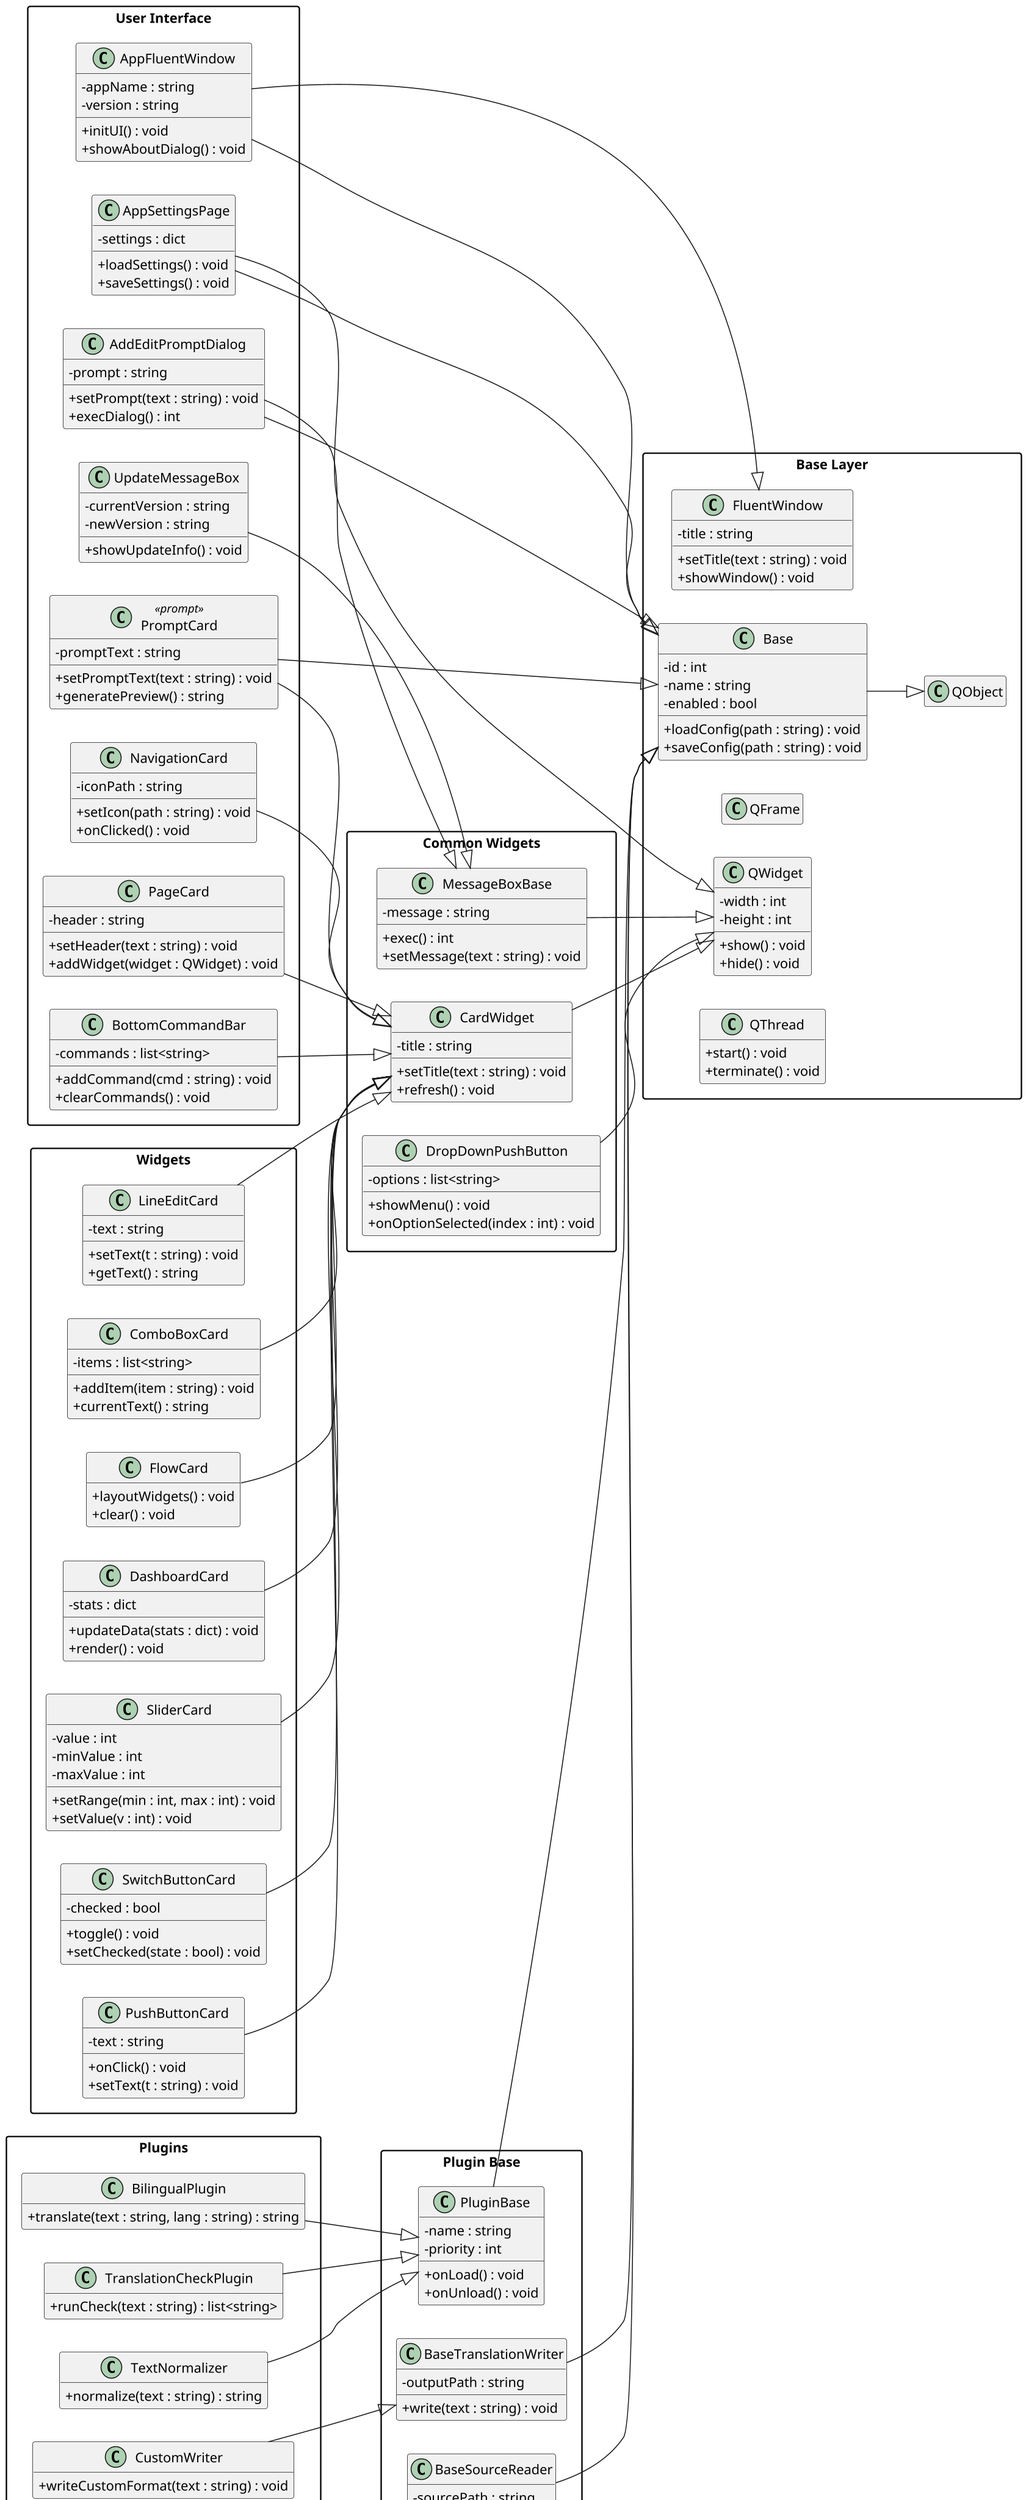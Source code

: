@startuml AiNiee_UI_ClassDiagram_Enhanced
skinparam classAttributeIconSize 0
skinparam packageStyle rectangle
skinparam shadowing false
skinparam dpi 150
hide empty members
left to right direction

' =====================
' 基础层
' =====================
package "Base Layer" {
    class Base {
        - id : int
        - name : string
        - enabled : bool
        + loadConfig(path : string) : void
        + saveConfig(path : string) : void
    }

    class QObject
    class QWidget {
        - width : int
        - height : int
        + show() : void
        + hide() : void
    }

    class QFrame
    class FluentWindow {
        - title : string
        + setTitle(text : string) : void
        + showWindow() : void
    }

    class QThread {
        + start() : void
        + terminate() : void
    }
}
Base --|> QObject

' =====================
' 公共组件层
' =====================
package "Common Widgets" {
    class CardWidget {
        - title : string
        + setTitle(text : string) : void
        + refresh() : void
    }

    class MessageBoxBase {
        - message : string
        + exec() : int
        + setMessage(text : string) : void
    }

    class DropDownPushButton {
        - options : list<string>
        + showMenu() : void
        + onOptionSelected(index : int) : void
    }
}
CardWidget --|> QWidget
MessageBoxBase --|> QWidget
DropDownPushButton --|> QWidget

' =====================
' 用户界面层（UI）
' =====================
package "User Interface" {
    class AppFluentWindow {
        - appName : string
        - version : string
        + initUI() : void
        + showAboutDialog() : void
    }

    class PromptCard <<prompt>> {
        - promptText : string
        + setPromptText(text : string) : void
        + generatePreview() : string
    }

    class AddEditPromptDialog {
        - prompt : string
        + setPrompt(text : string) : void
        + execDialog() : int
    }

    class UpdateMessageBox {
        - currentVersion : string
        - newVersion : string
        + showUpdateInfo() : void
    }

    class AppSettingsPage {
        - settings : dict
        + loadSettings() : void
        + saveSettings() : void
    }

    class NavigationCard {
        - iconPath : string
        + setIcon(path : string) : void
        + onClicked() : void
    }

    class PageCard {
        - header : string
        + setHeader(text : string) : void
        + addWidget(widget : QWidget) : void
    }

    class BottomCommandBar {
        - commands : list<string>
        + addCommand(cmd : string) : void
        + clearCommands() : void
    }
}

AppFluentWindow --|> FluentWindow
AppFluentWindow --|> Base
PromptCard --|> Base
PromptCard --|> CardWidget
AddEditPromptDialog --|> MessageBoxBase
AddEditPromptDialog --|> Base
UpdateMessageBox --|> MessageBoxBase
AppSettingsPage --|> QWidget
AppSettingsPage --|> Base
NavigationCard --|> CardWidget
PageCard --|> CardWidget
BottomCommandBar --|> CardWidget

' =====================
' Widget 层
' =====================
package "Widgets" {
    class SliderCard {
        - value : int
        - minValue : int
        - maxValue : int
        + setRange(min : int, max : int) : void
        + setValue(v : int) : void
    }

    class SwitchButtonCard {
        - checked : bool
        + toggle() : void
        + setChecked(state : bool) : void
    }

    class PushButtonCard {
        - text : string
        + onClick() : void
        + setText(t : string) : void
    }

    class LineEditCard {
        - text : string
        + setText(t : string) : void
        + getText() : string
    }

    class ComboBoxCard {
        - items : list<string>
        + addItem(item : string) : void
        + currentText() : string
    }

    class FlowCard {
        + layoutWidgets() : void
        + clear() : void
    }

    class DashboardCard {
        - stats : dict
        + updateData(stats : dict) : void
        + render() : void
    }
}

SliderCard --|> CardWidget
SwitchButtonCard --|> CardWidget
PushButtonCard --|> CardWidget
LineEditCard --|> CardWidget
ComboBoxCard --|> CardWidget
FlowCard --|> CardWidget
DashboardCard --|> CardWidget

' =====================
' 插件基础层
' =====================
package "Plugin Base" {
    class PluginBase {
        - name : string
        - priority : int
        + onLoad() : void
        + onUnload() : void
    }

    class BaseTranslationWriter {
        - outputPath : string
        + write(text : string) : void
    }

    class BaseSourceReader {
        - sourcePath : string
        + read() : string
    }
}
PluginBase --|> Base
BaseTranslationWriter --|> Base
BaseSourceReader --|> Base

' =====================
' 插件层
' =====================
package "Plugins" {
    class TranslationCheckPlugin {
        + runCheck(text : string) : list<string>
    }

    class TextNormalizer {
        + normalize(text : string) : string
    }

    class BilingualPlugin {
        + translate(text : string, lang : string) : string
    }

    class CustomWriter {
        + writeCustomFormat(text : string) : void
    }

    class CustomReader {
        + readCustomFormat() : string
    }
}

TranslationCheckPlugin --|> PluginBase
TextNormalizer --|> PluginBase
BilingualPlugin --|> PluginBase
CustomWriter --|> BaseTranslationWriter
CustomReader --|> BaseSourceReader

@enduml

